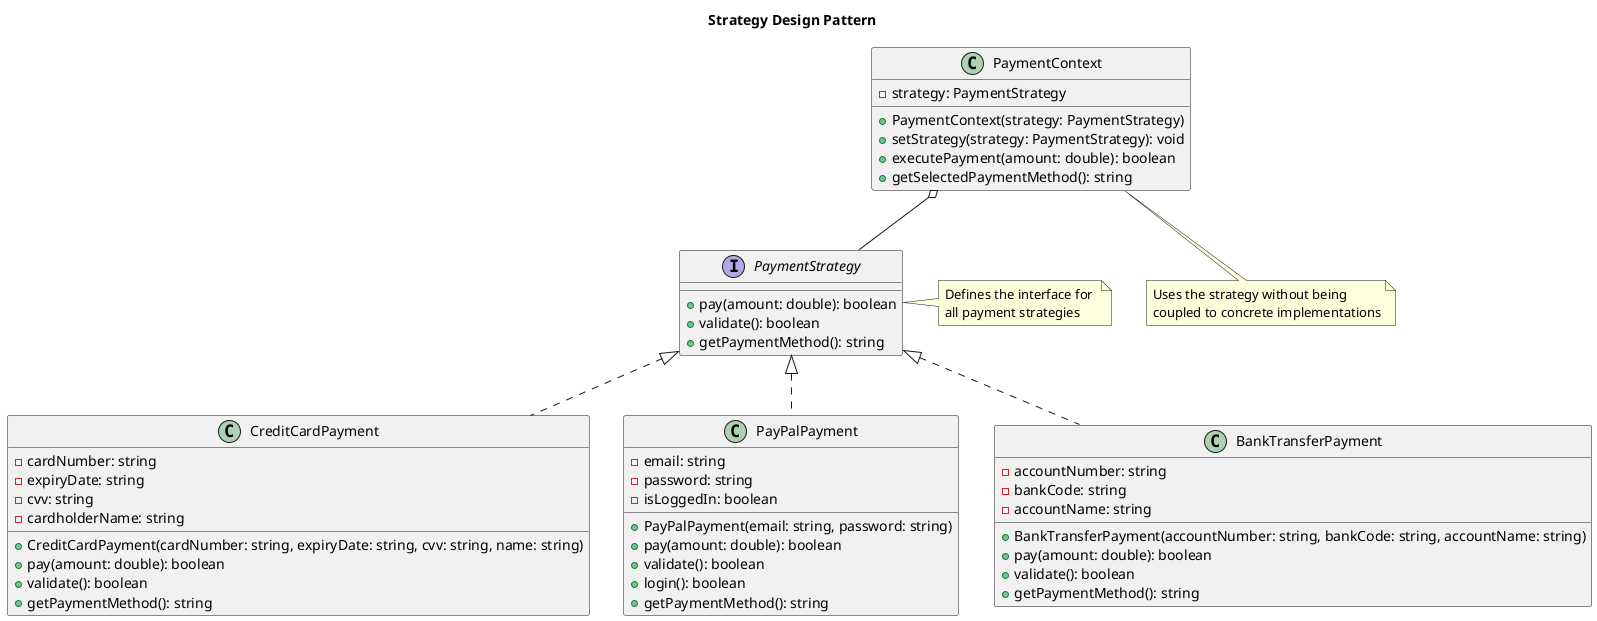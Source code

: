 @startuml Strategy Pattern
' Description: Strategy design pattern implementation
' Tags: strategy, design pattern, behavioral pattern

title Strategy Design Pattern

interface "PaymentStrategy" {
  +pay(amount: double): boolean
  +validate(): boolean
  +getPaymentMethod(): string
}

class "CreditCardPayment" {
  -cardNumber: string
  -expiryDate: string
  -cvv: string
  -cardholderName: string
  +CreditCardPayment(cardNumber: string, expiryDate: string, cvv: string, name: string)
  +pay(amount: double): boolean
  +validate(): boolean
  +getPaymentMethod(): string
}

class "PayPalPayment" {
  -email: string
  -password: string
  -isLoggedIn: boolean
  +PayPalPayment(email: string, password: string)
  +pay(amount: double): boolean
  +validate(): boolean
  +login(): boolean
  +getPaymentMethod(): string
}

class "BankTransferPayment" {
  -accountNumber: string
  -bankCode: string
  -accountName: string
  +BankTransferPayment(accountNumber: string, bankCode: string, accountName: string)
  +pay(amount: double): boolean
  +validate(): boolean
  +getPaymentMethod(): string
}

class "PaymentContext" {
  -strategy: PaymentStrategy
  +PaymentContext(strategy: PaymentStrategy)
  +setStrategy(strategy: PaymentStrategy): void
  +executePayment(amount: double): boolean
  +getSelectedPaymentMethod(): string
}

PaymentStrategy <|.. CreditCardPayment
PaymentStrategy <|.. PayPalPayment
PaymentStrategy <|.. BankTransferPayment
PaymentContext o-- PaymentStrategy

note right of PaymentStrategy
  Defines the interface for 
  all payment strategies
end note

note bottom of PaymentContext
  Uses the strategy without being
  coupled to concrete implementations
end note

@enduml